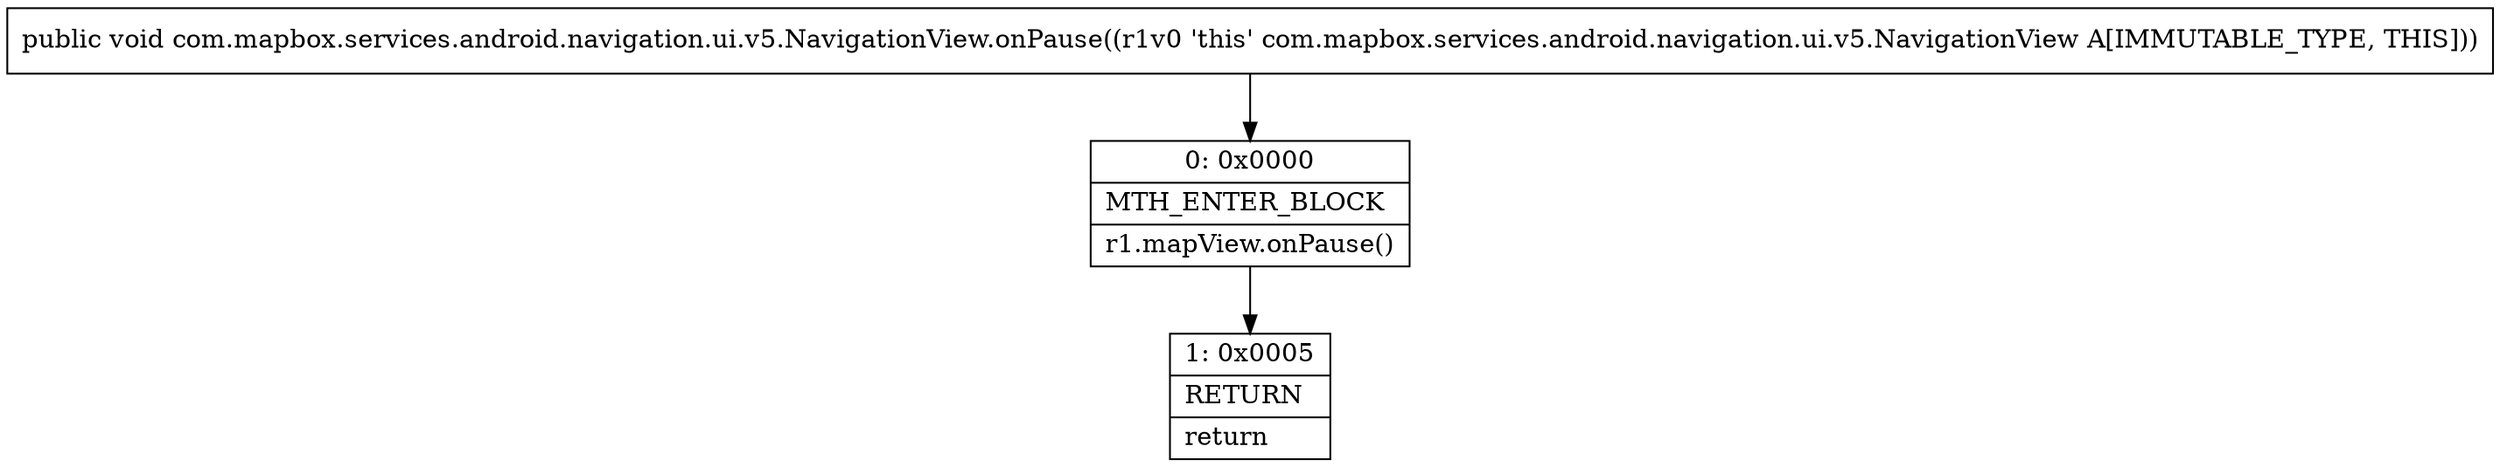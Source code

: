 digraph "CFG forcom.mapbox.services.android.navigation.ui.v5.NavigationView.onPause()V" {
Node_0 [shape=record,label="{0\:\ 0x0000|MTH_ENTER_BLOCK\l|r1.mapView.onPause()\l}"];
Node_1 [shape=record,label="{1\:\ 0x0005|RETURN\l|return\l}"];
MethodNode[shape=record,label="{public void com.mapbox.services.android.navigation.ui.v5.NavigationView.onPause((r1v0 'this' com.mapbox.services.android.navigation.ui.v5.NavigationView A[IMMUTABLE_TYPE, THIS])) }"];
MethodNode -> Node_0;
Node_0 -> Node_1;
}


